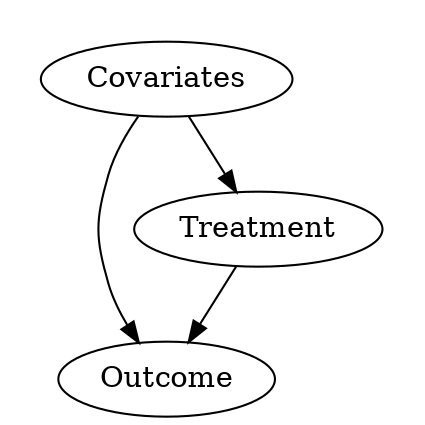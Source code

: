 // A simple causal graph with confounders
digraph "causal-graph" {
	edge [arrowsize=1]
	rank=same
	subgraph cluster_0 {
		color=white
		X [label=Covariates]
	}
	Y [label=Outcome]
	X -> Y
	subgraph cluster_1 {
		color=white
		T [label=Treatment]
	}
	T -> Y
	X -> T
}
